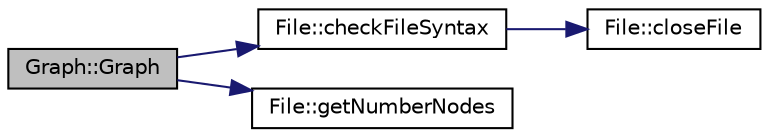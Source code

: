 digraph "Graph::Graph"
{
 // LATEX_PDF_SIZE
  edge [fontname="Helvetica",fontsize="10",labelfontname="Helvetica",labelfontsize="10"];
  node [fontname="Helvetica",fontsize="10",shape=record];
  rankdir="LR";
  Node1 [label="Graph::Graph",height=0.2,width=0.4,color="black", fillcolor="grey75", style="filled", fontcolor="black",tooltip="Construye un objeto grafo y almacena la información de los nodos y sus distancias en su atributo info..."];
  Node1 -> Node2 [color="midnightblue",fontsize="10",style="solid",fontname="Helvetica"];
  Node2 [label="File::checkFileSyntax",height=0.2,width=0.4,color="black", fillcolor="white", style="filled",URL="$class_file.html#aa8c6dd438d8e2b7b3a02e264fc8d94dd",tooltip="Comprueba si la sintaxis del fichero es la correcta."];
  Node2 -> Node3 [color="midnightblue",fontsize="10",style="solid",fontname="Helvetica"];
  Node3 [label="File::closeFile",height=0.2,width=0.4,color="black", fillcolor="white", style="filled",URL="$class_file.html#a47bd565afb52298608eb00f5e152db3f",tooltip="Cierra el fichero y devuelve un 0 en caso de que se haya cerrado correctamente."];
  Node1 -> Node4 [color="midnightblue",fontsize="10",style="solid",fontname="Helvetica"];
  Node4 [label="File::getNumberNodes",height=0.2,width=0.4,color="black", fillcolor="white", style="filled",URL="$class_file.html#a6d55243a7a9e7879f0982d63336781c8",tooltip="Este método se encarga de devolver el número de nodos."];
}
